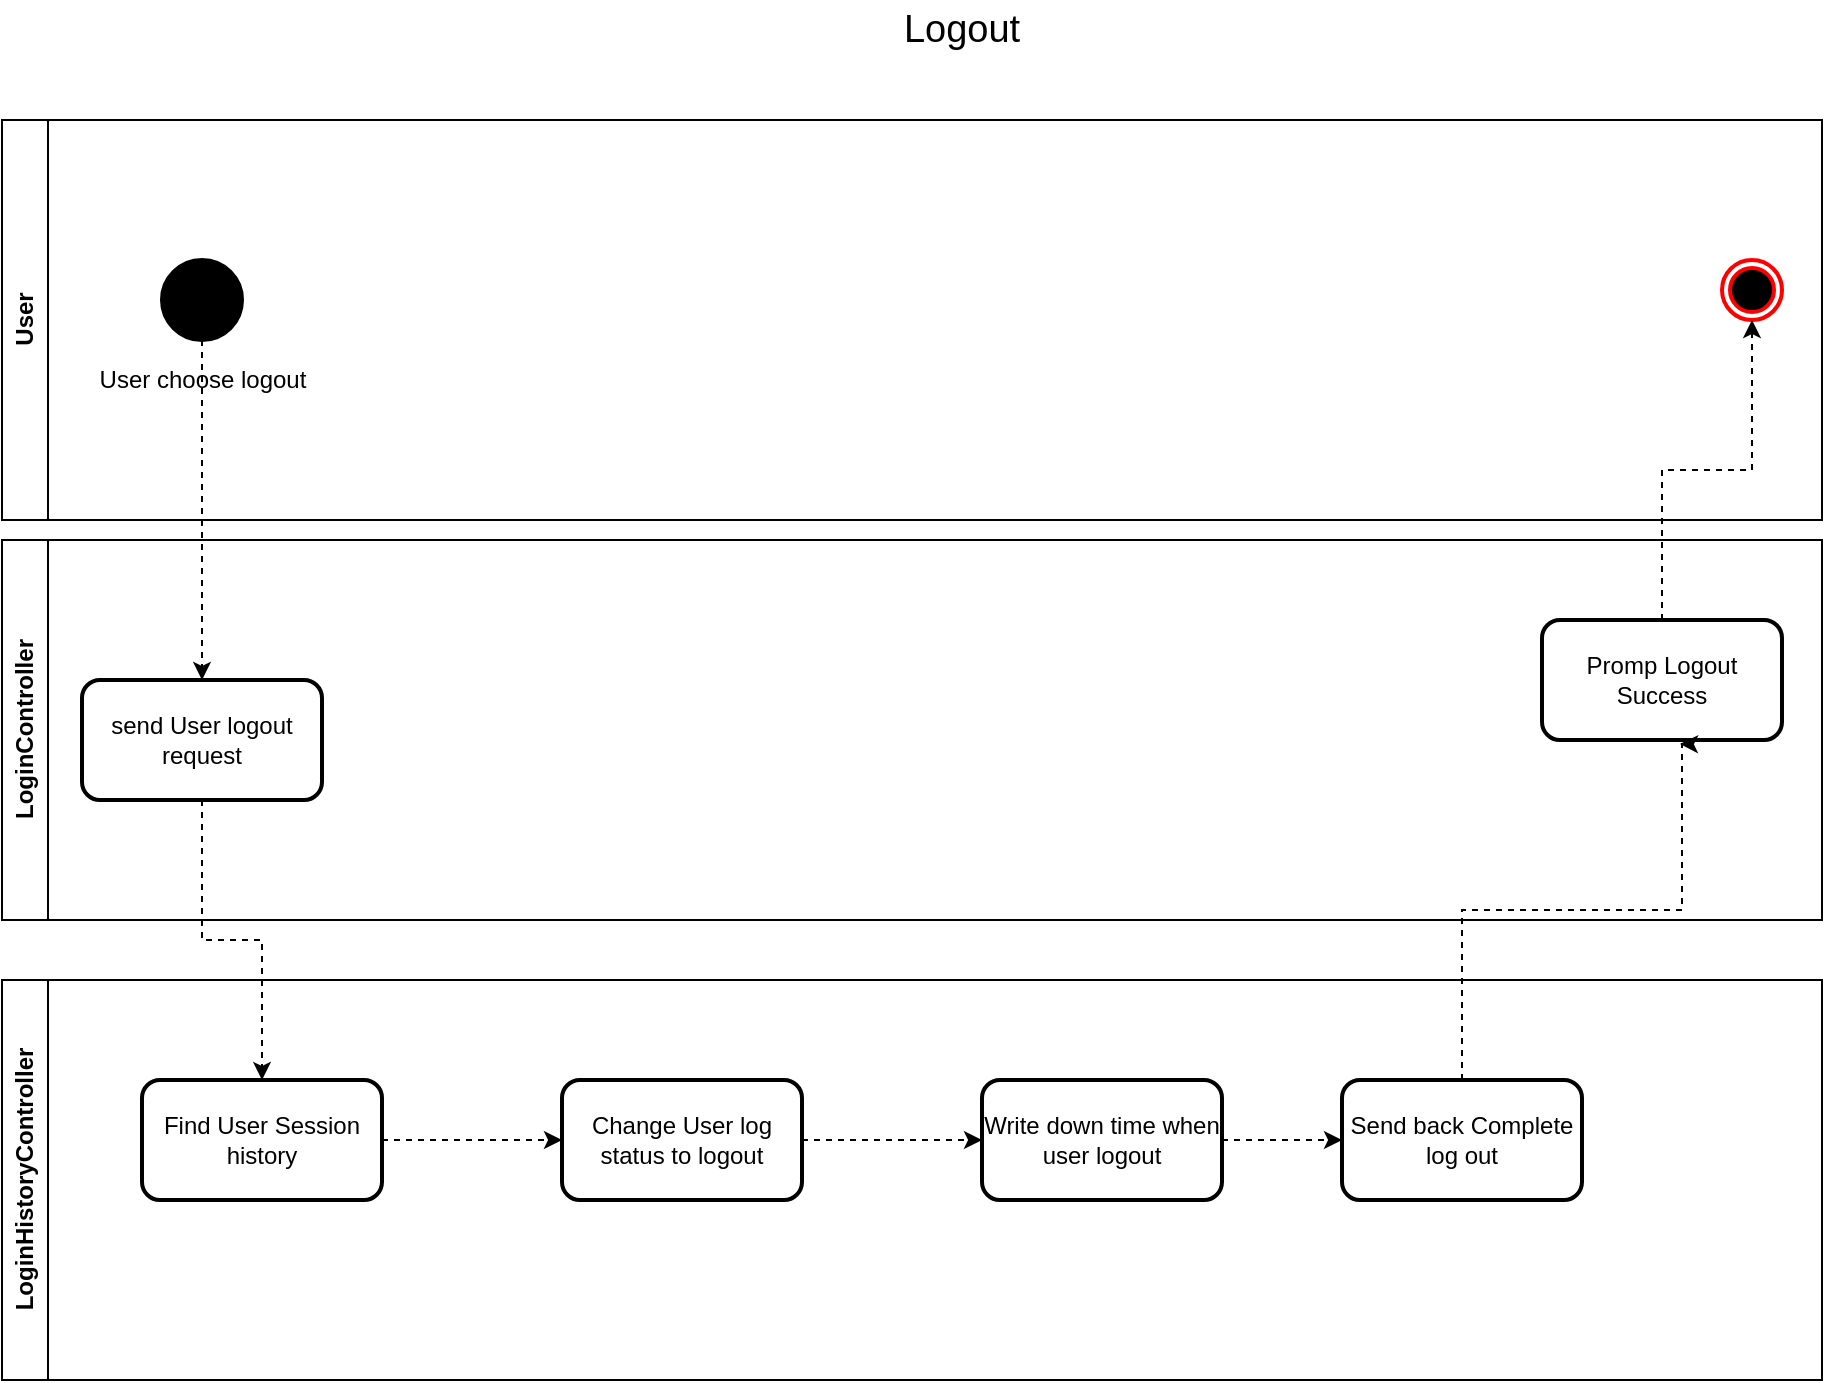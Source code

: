 <mxfile version="20.8.18" type="github">
  <diagram name="Page-1" id="9UdpMwpC7BlvsGPmVHY0">
    <mxGraphModel dx="957" dy="1911" grid="1" gridSize="10" guides="1" tooltips="1" connect="1" arrows="1" fold="1" page="1" pageScale="1" pageWidth="850" pageHeight="1100" math="0" shadow="0">
      <root>
        <mxCell id="0" />
        <mxCell id="1" parent="0" />
        <mxCell id="az2YXeUZvx4VzaVko_js-1" value="User" style="swimlane;horizontal=0;whiteSpace=wrap;html=1;" vertex="1" parent="1">
          <mxGeometry x="40" y="40" width="910" height="200" as="geometry" />
        </mxCell>
        <mxCell id="az2YXeUZvx4VzaVko_js-2" value="User choose logout" style="shape=ellipse;html=1;fillColor=strokeColor;strokeWidth=2;verticalLabelPosition=bottom;verticalAlignment=top;perimeter=ellipsePerimeter;" vertex="1" parent="az2YXeUZvx4VzaVko_js-1">
          <mxGeometry x="80" y="70" width="40" height="40" as="geometry" />
        </mxCell>
        <mxCell id="az2YXeUZvx4VzaVko_js-3" value="" style="ellipse;html=1;shape=endState;fillColor=#000000;strokeColor=#ff0000;strokeWidth=2;fontFamily=Helvetica;fontSize=12;fontColor=default;" vertex="1" parent="az2YXeUZvx4VzaVko_js-1">
          <mxGeometry x="860" y="70" width="30" height="30" as="geometry" />
        </mxCell>
        <mxCell id="az2YXeUZvx4VzaVko_js-5" value="&lt;div&gt;LoginController&lt;/div&gt;" style="swimlane;horizontal=0;whiteSpace=wrap;html=1;" vertex="1" parent="1">
          <mxGeometry x="40" y="250" width="910" height="190" as="geometry" />
        </mxCell>
        <mxCell id="az2YXeUZvx4VzaVko_js-9" value="Promp Logout Success" style="rounded=1;whiteSpace=wrap;html=1;strokeWidth=2;fontFamily=Helvetica;fontSize=12;" vertex="1" parent="az2YXeUZvx4VzaVko_js-5">
          <mxGeometry x="770" y="40" width="120" height="60" as="geometry" />
        </mxCell>
        <mxCell id="az2YXeUZvx4VzaVko_js-11" value="send User logout request" style="rounded=1;whiteSpace=wrap;html=1;strokeWidth=2;fontFamily=Helvetica;fontSize=12;" vertex="1" parent="az2YXeUZvx4VzaVko_js-5">
          <mxGeometry x="40" y="70" width="120" height="60" as="geometry" />
        </mxCell>
        <mxCell id="az2YXeUZvx4VzaVko_js-19" value="LoginHistoryController" style="swimlane;horizontal=0;whiteSpace=wrap;html=1;" vertex="1" parent="1">
          <mxGeometry x="40" y="470" width="910" height="200" as="geometry" />
        </mxCell>
        <mxCell id="az2YXeUZvx4VzaVko_js-20" value="Send back Complete log out" style="rounded=1;whiteSpace=wrap;html=1;strokeWidth=2;fontFamily=Helvetica;fontSize=12;" vertex="1" parent="az2YXeUZvx4VzaVko_js-19">
          <mxGeometry x="670" y="50" width="120" height="60" as="geometry" />
        </mxCell>
        <mxCell id="az2YXeUZvx4VzaVko_js-54" style="edgeStyle=orthogonalEdgeStyle;rounded=0;orthogonalLoop=1;jettySize=auto;html=1;dashed=1;" edge="1" parent="az2YXeUZvx4VzaVko_js-19" source="az2YXeUZvx4VzaVko_js-24" target="az2YXeUZvx4VzaVko_js-20">
          <mxGeometry relative="1" as="geometry" />
        </mxCell>
        <mxCell id="az2YXeUZvx4VzaVko_js-24" value="Write down time when user logout" style="rounded=1;whiteSpace=wrap;html=1;strokeWidth=2;fontFamily=Helvetica;fontSize=12;" vertex="1" parent="az2YXeUZvx4VzaVko_js-19">
          <mxGeometry x="490" y="50" width="120" height="60" as="geometry" />
        </mxCell>
        <mxCell id="az2YXeUZvx4VzaVko_js-51" style="edgeStyle=orthogonalEdgeStyle;rounded=0;orthogonalLoop=1;jettySize=auto;html=1;dashed=1;" edge="1" parent="az2YXeUZvx4VzaVko_js-19" source="az2YXeUZvx4VzaVko_js-25" target="az2YXeUZvx4VzaVko_js-24">
          <mxGeometry relative="1" as="geometry" />
        </mxCell>
        <mxCell id="az2YXeUZvx4VzaVko_js-25" value="Change User log status to logout" style="rounded=1;whiteSpace=wrap;html=1;strokeWidth=2;fontFamily=Helvetica;fontSize=12;" vertex="1" parent="az2YXeUZvx4VzaVko_js-19">
          <mxGeometry x="280" y="50" width="120" height="60" as="geometry" />
        </mxCell>
        <mxCell id="az2YXeUZvx4VzaVko_js-50" style="edgeStyle=orthogonalEdgeStyle;rounded=0;orthogonalLoop=1;jettySize=auto;html=1;entryX=0;entryY=0.5;entryDx=0;entryDy=0;dashed=1;" edge="1" parent="az2YXeUZvx4VzaVko_js-19" source="az2YXeUZvx4VzaVko_js-48" target="az2YXeUZvx4VzaVko_js-25">
          <mxGeometry relative="1" as="geometry" />
        </mxCell>
        <mxCell id="az2YXeUZvx4VzaVko_js-48" value="Find User Session history" style="rounded=1;whiteSpace=wrap;html=1;strokeWidth=2;fontFamily=Helvetica;fontSize=12;" vertex="1" parent="az2YXeUZvx4VzaVko_js-19">
          <mxGeometry x="70" y="50" width="120" height="60" as="geometry" />
        </mxCell>
        <mxCell id="az2YXeUZvx4VzaVko_js-32" style="edgeStyle=orthogonalEdgeStyle;rounded=0;orthogonalLoop=1;jettySize=auto;html=1;entryX=0.5;entryY=1;entryDx=0;entryDy=0;dashed=1;strokeWidth=1;fontFamily=Helvetica;fontSize=12;fontColor=default;" edge="1" parent="1" source="az2YXeUZvx4VzaVko_js-9" target="az2YXeUZvx4VzaVko_js-3">
          <mxGeometry relative="1" as="geometry" />
        </mxCell>
        <mxCell id="az2YXeUZvx4VzaVko_js-45" style="edgeStyle=orthogonalEdgeStyle;rounded=0;orthogonalLoop=1;jettySize=auto;html=1;entryX=0.5;entryY=0;entryDx=0;entryDy=0;dashed=1;strokeWidth=1;fontFamily=Helvetica;fontSize=12;fontColor=default;" edge="1" parent="1" source="az2YXeUZvx4VzaVko_js-2" target="az2YXeUZvx4VzaVko_js-11">
          <mxGeometry relative="1" as="geometry" />
        </mxCell>
        <mxCell id="az2YXeUZvx4VzaVko_js-47" value="Logout" style="text;html=1;strokeColor=none;fillColor=none;align=center;verticalAlign=middle;whiteSpace=wrap;rounded=0;fontSize=19;" vertex="1" parent="1">
          <mxGeometry x="490" y="-20" width="60" height="30" as="geometry" />
        </mxCell>
        <mxCell id="az2YXeUZvx4VzaVko_js-49" style="edgeStyle=orthogonalEdgeStyle;rounded=0;orthogonalLoop=1;jettySize=auto;html=1;dashed=1;" edge="1" parent="1" source="az2YXeUZvx4VzaVko_js-11" target="az2YXeUZvx4VzaVko_js-48">
          <mxGeometry relative="1" as="geometry" />
        </mxCell>
        <mxCell id="az2YXeUZvx4VzaVko_js-55" style="edgeStyle=orthogonalEdgeStyle;rounded=0;orthogonalLoop=1;jettySize=auto;html=1;entryX=0.575;entryY=1.033;entryDx=0;entryDy=0;entryPerimeter=0;dashed=1;" edge="1" parent="1" source="az2YXeUZvx4VzaVko_js-20" target="az2YXeUZvx4VzaVko_js-9">
          <mxGeometry relative="1" as="geometry">
            <Array as="points">
              <mxPoint x="770" y="435" />
              <mxPoint x="880" y="435" />
            </Array>
          </mxGeometry>
        </mxCell>
      </root>
    </mxGraphModel>
  </diagram>
</mxfile>
